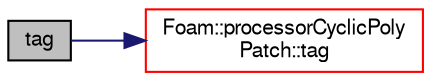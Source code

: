 digraph "tag"
{
  bgcolor="transparent";
  edge [fontname="FreeSans",fontsize="10",labelfontname="FreeSans",labelfontsize="10"];
  node [fontname="FreeSans",fontsize="10",shape=record];
  rankdir="LR";
  Node4 [label="tag",height=0.2,width=0.4,color="black", fillcolor="grey75", style="filled", fontcolor="black"];
  Node4 -> Node5 [color="midnightblue",fontsize="10",style="solid",fontname="FreeSans"];
  Node5 [label="Foam::processorCyclicPoly\lPatch::tag",height=0.2,width=0.4,color="red",URL="$a27458.html#a99a5c46d528d603fa3114da2eb23cfe1",tooltip="Return message tag to use for communication. "];
}
